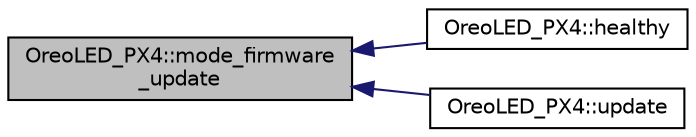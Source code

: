 digraph "OreoLED_PX4::mode_firmware_update"
{
 // INTERACTIVE_SVG=YES
  edge [fontname="Helvetica",fontsize="10",labelfontname="Helvetica",labelfontsize="10"];
  node [fontname="Helvetica",fontsize="10",shape=record];
  rankdir="LR";
  Node1 [label="OreoLED_PX4::mode_firmware\l_update",height=0.2,width=0.4,color="black", fillcolor="grey75", style="filled", fontcolor="black"];
  Node1 -> Node2 [dir="back",color="midnightblue",fontsize="10",style="solid",fontname="Helvetica"];
  Node2 [label="OreoLED_PX4::healthy",height=0.2,width=0.4,color="black", fillcolor="white", style="filled",URL="$classOreoLED__PX4.html#a88f746224fe45d6e6b9f4995ffdda762"];
  Node1 -> Node3 [dir="back",color="midnightblue",fontsize="10",style="solid",fontname="Helvetica"];
  Node3 [label="OreoLED_PX4::update",height=0.2,width=0.4,color="black", fillcolor="white", style="filled",URL="$classOreoLED__PX4.html#a1290546627d10e7b3ea537ee6b926844"];
}
